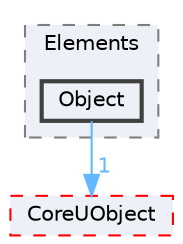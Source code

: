 digraph "Object"
{
 // INTERACTIVE_SVG=YES
 // LATEX_PDF_SIZE
  bgcolor="transparent";
  edge [fontname=Helvetica,fontsize=10,labelfontname=Helvetica,labelfontsize=10];
  node [fontname=Helvetica,fontsize=10,shape=box,height=0.2,width=0.4];
  compound=true
  subgraph clusterdir_2848491951e81d6ed5b69fe207134632 {
    graph [ bgcolor="#edf0f7", pencolor="grey50", label="Elements", fontname=Helvetica,fontsize=10 style="filled,dashed", URL="dir_2848491951e81d6ed5b69fe207134632.html",tooltip=""]
  dir_e81ffa76e796d2fbb68e95213f82f7a1 [label="Object", fillcolor="#edf0f7", color="grey25", style="filled,bold", URL="dir_e81ffa76e796d2fbb68e95213f82f7a1.html",tooltip=""];
  }
  dir_4c499e5e32e2b4479ad7e552df73eeae [label="CoreUObject", fillcolor="#edf0f7", color="red", style="filled,dashed", URL="dir_4c499e5e32e2b4479ad7e552df73eeae.html",tooltip=""];
  dir_e81ffa76e796d2fbb68e95213f82f7a1->dir_4c499e5e32e2b4479ad7e552df73eeae [headlabel="1", labeldistance=1.5 headhref="dir_000700_000268.html" href="dir_000700_000268.html" color="steelblue1" fontcolor="steelblue1"];
}
